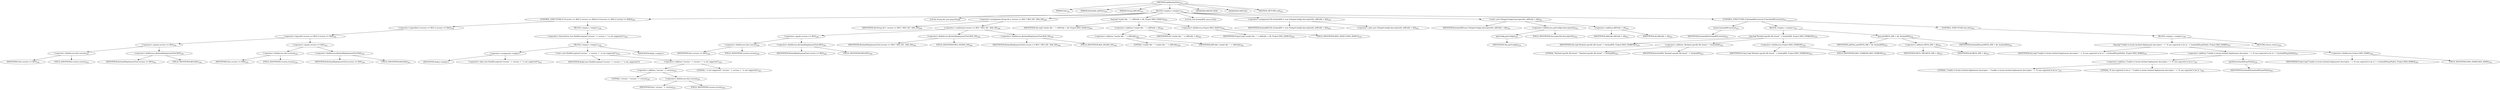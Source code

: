digraph "addVendorFiles" {  
"294" [label = <(METHOD,addVendorFiles)<SUB>241</SUB>> ]
"25" [label = <(PARAM,this)<SUB>241</SUB>> ]
"295" [label = <(PARAM,Hashtable ejbFiles)<SUB>241</SUB>> ]
"296" [label = <(PARAM,String ddPrefix)<SUB>241</SUB>> ]
"297" [label = <(BLOCK,&lt;empty&gt;,&lt;empty&gt;)<SUB>241</SUB>> ]
"298" [label = <(CONTROL_STRUCTURE,if (!(version == BES || version == BAS)),if (!(version == BES || version == BAS)))<SUB>244</SUB>> ]
"299" [label = <(&lt;operator&gt;.logicalNot,!(version == BES || version == BAS))<SUB>244</SUB>> ]
"300" [label = <(&lt;operator&gt;.logicalOr,version == BES || version == BAS)<SUB>244</SUB>> ]
"301" [label = <(&lt;operator&gt;.equals,version == BES)<SUB>244</SUB>> ]
"302" [label = <(&lt;operator&gt;.fieldAccess,this.version)<SUB>244</SUB>> ]
"303" [label = <(IDENTIFIER,this,version == BES)<SUB>244</SUB>> ]
"304" [label = <(FIELD_IDENTIFIER,version,version)<SUB>244</SUB>> ]
"305" [label = <(&lt;operator&gt;.fieldAccess,BorlandDeploymentTool.BES)<SUB>244</SUB>> ]
"306" [label = <(IDENTIFIER,BorlandDeploymentTool,version == BES)<SUB>244</SUB>> ]
"307" [label = <(FIELD_IDENTIFIER,BES,BES)<SUB>244</SUB>> ]
"308" [label = <(&lt;operator&gt;.equals,version == BAS)<SUB>244</SUB>> ]
"309" [label = <(&lt;operator&gt;.fieldAccess,this.version)<SUB>244</SUB>> ]
"310" [label = <(IDENTIFIER,this,version == BAS)<SUB>244</SUB>> ]
"311" [label = <(FIELD_IDENTIFIER,version,version)<SUB>244</SUB>> ]
"312" [label = <(&lt;operator&gt;.fieldAccess,BorlandDeploymentTool.BAS)<SUB>244</SUB>> ]
"313" [label = <(IDENTIFIER,BorlandDeploymentTool,version == BAS)<SUB>244</SUB>> ]
"314" [label = <(FIELD_IDENTIFIER,BAS,BAS)<SUB>244</SUB>> ]
"315" [label = <(BLOCK,&lt;empty&gt;,&lt;empty&gt;)<SUB>244</SUB>> ]
"316" [label = <(&lt;operator&gt;.throw,throw new BuildException(&quot;version &quot; + version + &quot; is not supported&quot;);)<SUB>245</SUB>> ]
"317" [label = <(BLOCK,&lt;empty&gt;,&lt;empty&gt;)<SUB>245</SUB>> ]
"318" [label = <(&lt;operator&gt;.assignment,&lt;empty&gt;)> ]
"319" [label = <(IDENTIFIER,$obj2,&lt;empty&gt;)> ]
"320" [label = <(&lt;operator&gt;.alloc,new BuildException(&quot;version &quot; + version + &quot; is not supported&quot;))<SUB>245</SUB>> ]
"321" [label = <(&lt;init&gt;,new BuildException(&quot;version &quot; + version + &quot; is not supported&quot;))<SUB>245</SUB>> ]
"322" [label = <(IDENTIFIER,$obj2,new BuildException(&quot;version &quot; + version + &quot; is not supported&quot;))> ]
"323" [label = <(&lt;operator&gt;.addition,&quot;version &quot; + version + &quot; is not supported&quot;)<SUB>245</SUB>> ]
"324" [label = <(&lt;operator&gt;.addition,&quot;version &quot; + version)<SUB>245</SUB>> ]
"325" [label = <(LITERAL,&quot;version &quot;,&quot;version &quot; + version)<SUB>245</SUB>> ]
"326" [label = <(&lt;operator&gt;.fieldAccess,this.version)<SUB>245</SUB>> ]
"327" [label = <(IDENTIFIER,this,&quot;version &quot; + version)<SUB>245</SUB>> ]
"328" [label = <(FIELD_IDENTIFIER,version,version)<SUB>245</SUB>> ]
"329" [label = <(LITERAL,&quot; is not supported&quot;,&quot;version &quot; + version + &quot; is not supported&quot;)<SUB>245</SUB>> ]
"330" [label = <(IDENTIFIER,$obj2,&lt;empty&gt;)> ]
"331" [label = <(LOCAL,String dd: java.lang.String)> ]
"332" [label = <(&lt;operator&gt;.assignment,String dd = version == BES ? BES_DD : BAS_DD)<SUB>248</SUB>> ]
"333" [label = <(IDENTIFIER,dd,String dd = version == BES ? BES_DD : BAS_DD)<SUB>248</SUB>> ]
"334" [label = <(&lt;operator&gt;.conditional,version == BES ? BES_DD : BAS_DD)<SUB>248</SUB>> ]
"335" [label = <(&lt;operator&gt;.equals,version == BES)<SUB>248</SUB>> ]
"336" [label = <(&lt;operator&gt;.fieldAccess,this.version)<SUB>248</SUB>> ]
"337" [label = <(IDENTIFIER,this,version == BES)<SUB>248</SUB>> ]
"338" [label = <(FIELD_IDENTIFIER,version,version)<SUB>248</SUB>> ]
"339" [label = <(&lt;operator&gt;.fieldAccess,BorlandDeploymentTool.BES)<SUB>248</SUB>> ]
"340" [label = <(IDENTIFIER,BorlandDeploymentTool,version == BES)<SUB>248</SUB>> ]
"341" [label = <(FIELD_IDENTIFIER,BES,BES)<SUB>248</SUB>> ]
"342" [label = <(&lt;operator&gt;.fieldAccess,BorlandDeploymentTool.BES_DD)<SUB>248</SUB>> ]
"343" [label = <(IDENTIFIER,BorlandDeploymentTool,version == BES ? BES_DD : BAS_DD)<SUB>248</SUB>> ]
"344" [label = <(FIELD_IDENTIFIER,BES_DD,BES_DD)<SUB>248</SUB>> ]
"345" [label = <(&lt;operator&gt;.fieldAccess,BorlandDeploymentTool.BAS_DD)<SUB>248</SUB>> ]
"346" [label = <(IDENTIFIER,BorlandDeploymentTool,version == BES ? BES_DD : BAS_DD)<SUB>248</SUB>> ]
"347" [label = <(FIELD_IDENTIFIER,BAS_DD,BAS_DD)<SUB>248</SUB>> ]
"348" [label = <(log,log(&quot;vendor file : &quot; + ddPrefix + dd, Project.MSG_DEBUG))<SUB>250</SUB>> ]
"24" [label = <(IDENTIFIER,this,log(&quot;vendor file : &quot; + ddPrefix + dd, Project.MSG_DEBUG))<SUB>250</SUB>> ]
"349" [label = <(&lt;operator&gt;.addition,&quot;vendor file : &quot; + ddPrefix + dd)<SUB>250</SUB>> ]
"350" [label = <(&lt;operator&gt;.addition,&quot;vendor file : &quot; + ddPrefix)<SUB>250</SUB>> ]
"351" [label = <(LITERAL,&quot;vendor file : &quot;,&quot;vendor file : &quot; + ddPrefix)<SUB>250</SUB>> ]
"352" [label = <(IDENTIFIER,ddPrefix,&quot;vendor file : &quot; + ddPrefix)<SUB>250</SUB>> ]
"353" [label = <(IDENTIFIER,dd,&quot;vendor file : &quot; + ddPrefix + dd)<SUB>250</SUB>> ]
"354" [label = <(&lt;operator&gt;.fieldAccess,Project.MSG_DEBUG)<SUB>250</SUB>> ]
"355" [label = <(IDENTIFIER,Project,log(&quot;vendor file : &quot; + ddPrefix + dd, Project.MSG_DEBUG))<SUB>250</SUB>> ]
"356" [label = <(FIELD_IDENTIFIER,MSG_DEBUG,MSG_DEBUG)<SUB>250</SUB>> ]
"28" [label = <(LOCAL,File borlandDD: java.io.File)> ]
"357" [label = <(&lt;operator&gt;.assignment,File borlandDD = new File(getConfig().descriptorDir, ddPrefix + dd))<SUB>252</SUB>> ]
"358" [label = <(IDENTIFIER,borlandDD,File borlandDD = new File(getConfig().descriptorDir, ddPrefix + dd))<SUB>252</SUB>> ]
"359" [label = <(&lt;operator&gt;.alloc,new File(getConfig().descriptorDir, ddPrefix + dd))<SUB>252</SUB>> ]
"360" [label = <(&lt;init&gt;,new File(getConfig().descriptorDir, ddPrefix + dd))<SUB>252</SUB>> ]
"27" [label = <(IDENTIFIER,borlandDD,new File(getConfig().descriptorDir, ddPrefix + dd))<SUB>252</SUB>> ]
"361" [label = <(&lt;operator&gt;.fieldAccess,getConfig().descriptorDir)<SUB>252</SUB>> ]
"362" [label = <(getConfig,getConfig())<SUB>252</SUB>> ]
"26" [label = <(IDENTIFIER,this,getConfig())<SUB>252</SUB>> ]
"363" [label = <(FIELD_IDENTIFIER,descriptorDir,descriptorDir)<SUB>252</SUB>> ]
"364" [label = <(&lt;operator&gt;.addition,ddPrefix + dd)<SUB>252</SUB>> ]
"365" [label = <(IDENTIFIER,ddPrefix,ddPrefix + dd)<SUB>252</SUB>> ]
"366" [label = <(IDENTIFIER,dd,ddPrefix + dd)<SUB>252</SUB>> ]
"367" [label = <(CONTROL_STRUCTURE,if (borlandDD.exists()),if (borlandDD.exists()))<SUB>253</SUB>> ]
"368" [label = <(exists,borlandDD.exists())<SUB>253</SUB>> ]
"369" [label = <(IDENTIFIER,borlandDD,borlandDD.exists())<SUB>253</SUB>> ]
"370" [label = <(BLOCK,&lt;empty&gt;,&lt;empty&gt;)<SUB>253</SUB>> ]
"371" [label = <(log,log(&quot;Borland specific file found &quot; + borlandDD, Project.MSG_VERBOSE))<SUB>254</SUB>> ]
"29" [label = <(IDENTIFIER,this,log(&quot;Borland specific file found &quot; + borlandDD, Project.MSG_VERBOSE))<SUB>254</SUB>> ]
"372" [label = <(&lt;operator&gt;.addition,&quot;Borland specific file found &quot; + borlandDD)<SUB>254</SUB>> ]
"373" [label = <(LITERAL,&quot;Borland specific file found &quot;,&quot;Borland specific file found &quot; + borlandDD)<SUB>254</SUB>> ]
"374" [label = <(IDENTIFIER,borlandDD,&quot;Borland specific file found &quot; + borlandDD)<SUB>254</SUB>> ]
"375" [label = <(&lt;operator&gt;.fieldAccess,Project.MSG_VERBOSE)<SUB>254</SUB>> ]
"376" [label = <(IDENTIFIER,Project,log(&quot;Borland specific file found &quot; + borlandDD, Project.MSG_VERBOSE))<SUB>254</SUB>> ]
"377" [label = <(FIELD_IDENTIFIER,MSG_VERBOSE,MSG_VERBOSE)<SUB>254</SUB>> ]
"378" [label = <(put,put(META_DIR + dd, borlandDD))<SUB>255</SUB>> ]
"379" [label = <(IDENTIFIER,ejbFiles,put(META_DIR + dd, borlandDD))<SUB>255</SUB>> ]
"380" [label = <(&lt;operator&gt;.addition,META_DIR + dd)<SUB>255</SUB>> ]
"381" [label = <(IDENTIFIER,META_DIR,META_DIR + dd)<SUB>255</SUB>> ]
"382" [label = <(IDENTIFIER,dd,META_DIR + dd)<SUB>255</SUB>> ]
"383" [label = <(IDENTIFIER,borlandDD,put(META_DIR + dd, borlandDD))<SUB>255</SUB>> ]
"384" [label = <(CONTROL_STRUCTURE,else,else)<SUB>256</SUB>> ]
"385" [label = <(BLOCK,&lt;empty&gt;,&lt;empty&gt;)<SUB>256</SUB>> ]
"386" [label = <(log,log(&quot;Unable to locate borland deployment descriptor. &quot; + &quot;It was expected to be in &quot; + borlandDD.getPath(), Project.MSG_WARN))<SUB>257</SUB>> ]
"30" [label = <(IDENTIFIER,this,log(&quot;Unable to locate borland deployment descriptor. &quot; + &quot;It was expected to be in &quot; + borlandDD.getPath(), Project.MSG_WARN))<SUB>257</SUB>> ]
"387" [label = <(&lt;operator&gt;.addition,&quot;Unable to locate borland deployment descriptor. &quot; + &quot;It was expected to be in &quot; + borlandDD.getPath())<SUB>257</SUB>> ]
"388" [label = <(&lt;operator&gt;.addition,&quot;Unable to locate borland deployment descriptor. &quot; + &quot;It was expected to be in &quot;)<SUB>257</SUB>> ]
"389" [label = <(LITERAL,&quot;Unable to locate borland deployment descriptor. &quot;,&quot;Unable to locate borland deployment descriptor. &quot; + &quot;It was expected to be in &quot;)<SUB>257</SUB>> ]
"390" [label = <(LITERAL,&quot;It was expected to be in &quot;,&quot;Unable to locate borland deployment descriptor. &quot; + &quot;It was expected to be in &quot;)<SUB>258</SUB>> ]
"391" [label = <(getPath,borlandDD.getPath())<SUB>259</SUB>> ]
"392" [label = <(IDENTIFIER,borlandDD,borlandDD.getPath())<SUB>259</SUB>> ]
"393" [label = <(&lt;operator&gt;.fieldAccess,Project.MSG_WARN)<SUB>259</SUB>> ]
"394" [label = <(IDENTIFIER,Project,log(&quot;Unable to locate borland deployment descriptor. &quot; + &quot;It was expected to be in &quot; + borlandDD.getPath(), Project.MSG_WARN))<SUB>259</SUB>> ]
"395" [label = <(FIELD_IDENTIFIER,MSG_WARN,MSG_WARN)<SUB>259</SUB>> ]
"396" [label = <(RETURN,return;,return;)<SUB>260</SUB>> ]
"397" [label = <(MODIFIER,PROTECTED)> ]
"398" [label = <(MODIFIER,VIRTUAL)> ]
"399" [label = <(METHOD_RETURN,void)<SUB>241</SUB>> ]
  "294" -> "25" 
  "294" -> "295" 
  "294" -> "296" 
  "294" -> "297" 
  "294" -> "397" 
  "294" -> "398" 
  "294" -> "399" 
  "297" -> "298" 
  "297" -> "331" 
  "297" -> "332" 
  "297" -> "348" 
  "297" -> "28" 
  "297" -> "357" 
  "297" -> "360" 
  "297" -> "367" 
  "298" -> "299" 
  "298" -> "315" 
  "299" -> "300" 
  "300" -> "301" 
  "300" -> "308" 
  "301" -> "302" 
  "301" -> "305" 
  "302" -> "303" 
  "302" -> "304" 
  "305" -> "306" 
  "305" -> "307" 
  "308" -> "309" 
  "308" -> "312" 
  "309" -> "310" 
  "309" -> "311" 
  "312" -> "313" 
  "312" -> "314" 
  "315" -> "316" 
  "316" -> "317" 
  "317" -> "318" 
  "317" -> "321" 
  "317" -> "330" 
  "318" -> "319" 
  "318" -> "320" 
  "321" -> "322" 
  "321" -> "323" 
  "323" -> "324" 
  "323" -> "329" 
  "324" -> "325" 
  "324" -> "326" 
  "326" -> "327" 
  "326" -> "328" 
  "332" -> "333" 
  "332" -> "334" 
  "334" -> "335" 
  "334" -> "342" 
  "334" -> "345" 
  "335" -> "336" 
  "335" -> "339" 
  "336" -> "337" 
  "336" -> "338" 
  "339" -> "340" 
  "339" -> "341" 
  "342" -> "343" 
  "342" -> "344" 
  "345" -> "346" 
  "345" -> "347" 
  "348" -> "24" 
  "348" -> "349" 
  "348" -> "354" 
  "349" -> "350" 
  "349" -> "353" 
  "350" -> "351" 
  "350" -> "352" 
  "354" -> "355" 
  "354" -> "356" 
  "357" -> "358" 
  "357" -> "359" 
  "360" -> "27" 
  "360" -> "361" 
  "360" -> "364" 
  "361" -> "362" 
  "361" -> "363" 
  "362" -> "26" 
  "364" -> "365" 
  "364" -> "366" 
  "367" -> "368" 
  "367" -> "370" 
  "367" -> "384" 
  "368" -> "369" 
  "370" -> "371" 
  "370" -> "378" 
  "371" -> "29" 
  "371" -> "372" 
  "371" -> "375" 
  "372" -> "373" 
  "372" -> "374" 
  "375" -> "376" 
  "375" -> "377" 
  "378" -> "379" 
  "378" -> "380" 
  "378" -> "383" 
  "380" -> "381" 
  "380" -> "382" 
  "384" -> "385" 
  "385" -> "386" 
  "385" -> "396" 
  "386" -> "30" 
  "386" -> "387" 
  "386" -> "393" 
  "387" -> "388" 
  "387" -> "391" 
  "388" -> "389" 
  "388" -> "390" 
  "391" -> "392" 
  "393" -> "394" 
  "393" -> "395" 
}
